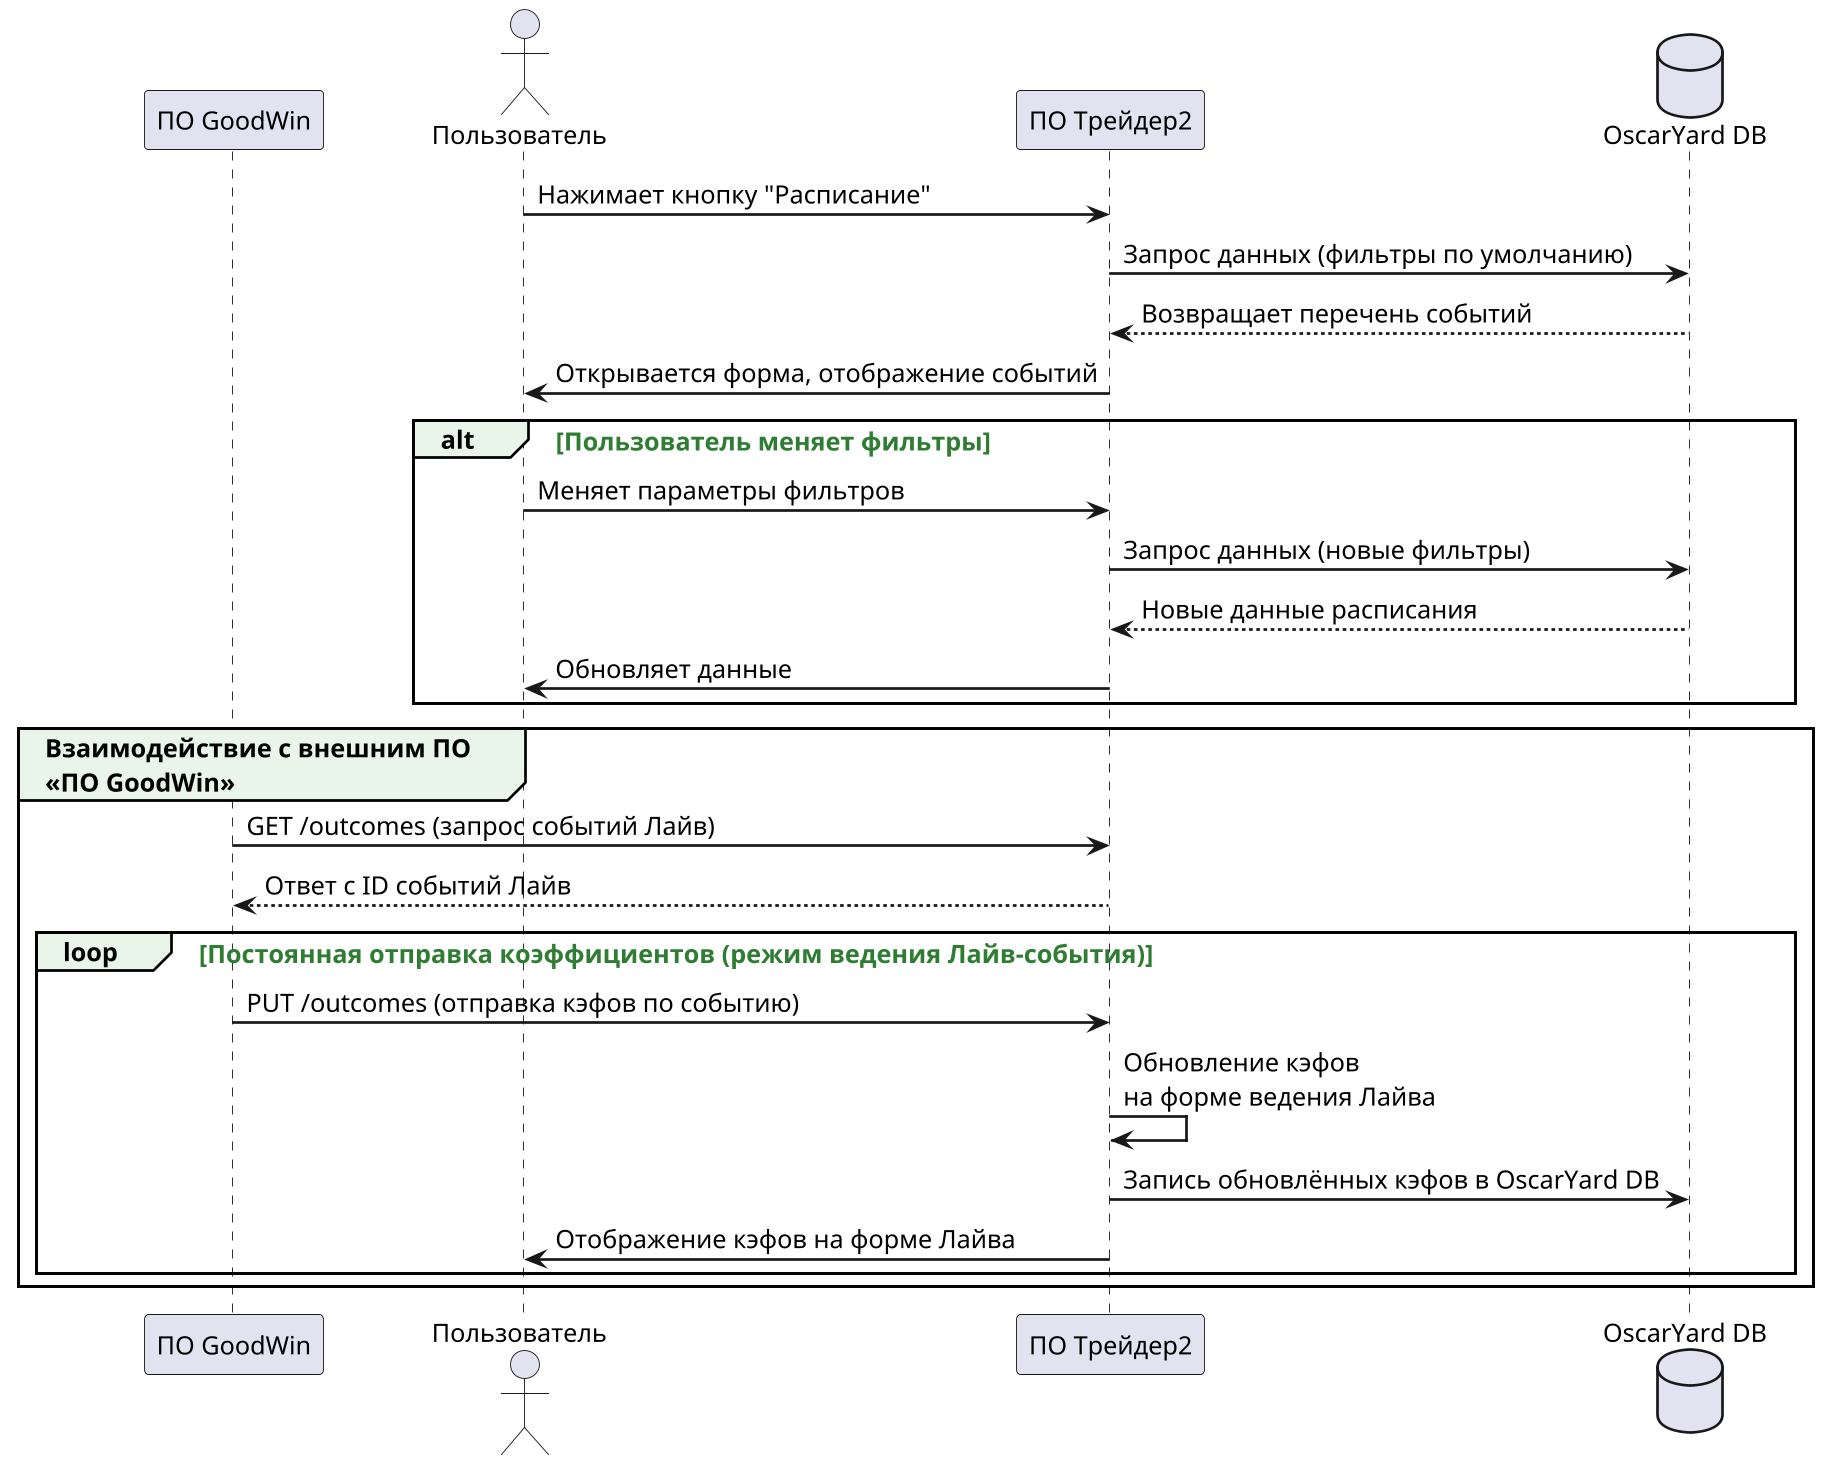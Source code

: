 @startuml

skinparam sequenceParticipantPadding 50
skinparam sequenceArrowThickness 1.5
skinparam defaultFontName Arial
skinparam defaultFontSize 14
scale 1.8
skinparam sequenceGroupBackgroundColor #e8f5e8
skinparam sequenceGroupFontStyle bold
skinparam sequenceGroupFontColor #2e7d32

' Размещаем участников слева направо: GoodWin -> Пользователь -> Trader2 -> БД
participant "ПО GoodWin" as GoodWin
actor Пользователь
participant "ПО Трейдер2" as Trader2
database "OscarYard DB" as DB

' === Взаимодействие через интерфейс пользователя ===
Пользователь -> Trader2: Нажимает кнопку "Расписание"
Trader2 -> DB: Запрос данных (фильтры по умолчанию)
DB --> Trader2: Возвращает перечень событий
Trader2 -> Пользователь: Открывается форма, отображение событий

alt Пользователь меняет фильтры
    Пользователь -> Trader2: Меняет параметры фильтров
    Trader2 -> DB: Запрос данных (новые фильтры)
    DB --> Trader2: Новые данные расписания
    Trader2 -> Пользователь: Обновляет данные
end

' === Взаимодействие с внешним ПО (GoodWin) ===
group Взаимодействие с внешним ПО\n<<ПО GoodWin>>
    GoodWin -> Trader2: GET /outcomes (запрос событий Лайв)
    Trader2 --> GoodWin: Ответ с ID событий Лайв

    ' === Цикл: Периодическая отправка кэфов от GoodWin к Трейдер2 ===
    loop Постоянная отправка коэффициентов (режим ведения Лайв-события)
        GoodWin -> Trader2: PUT /outcomes (отправка кэфов по событию)
        Trader2 -> Trader2: Обновление кэфов\nна форме ведения Лайва
        Trader2 -> DB: Запись обновлённых кэфов в OscarYard DB
        Trader2 -> Пользователь: Отображение кэфов на форме Лайва
    end
end group

@enduml